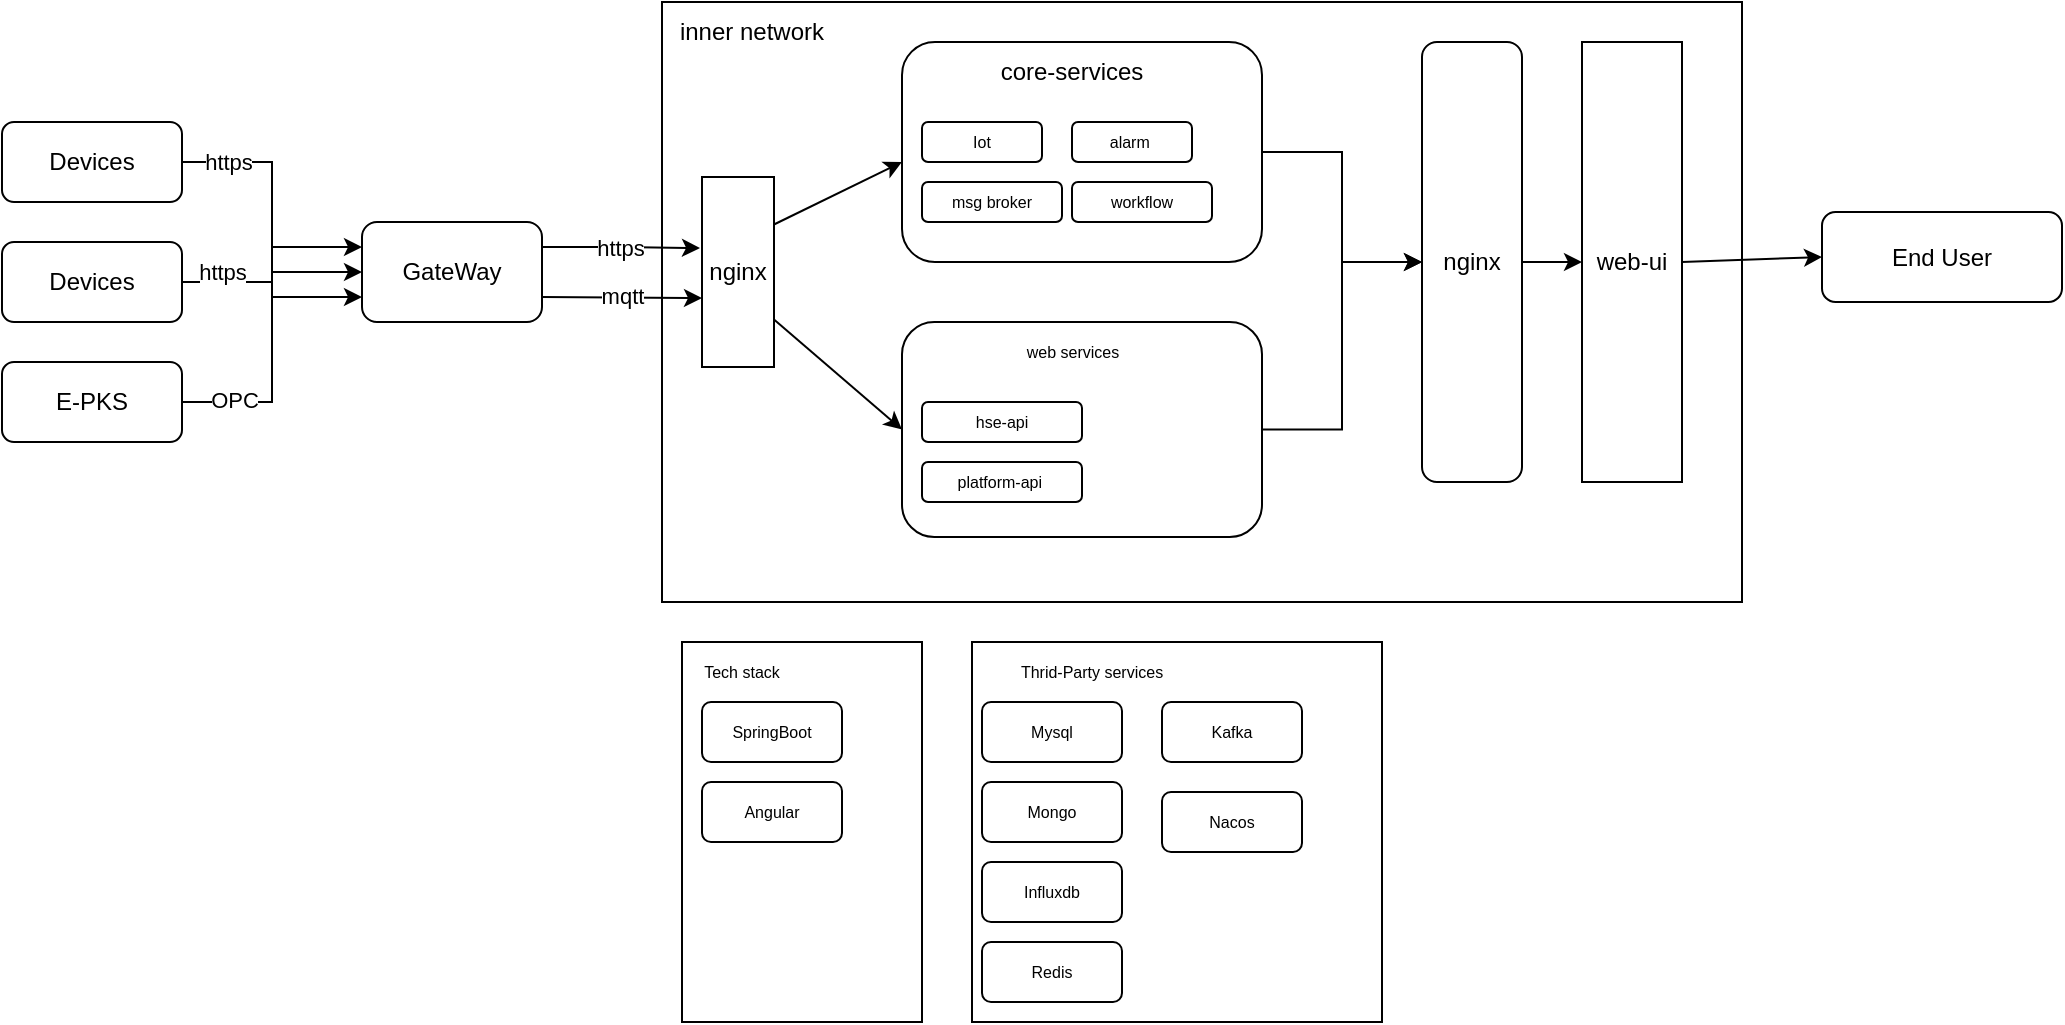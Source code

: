 <mxfile version="16.6.6" type="github">
  <diagram id="A1Lgzwckit1R-RQlCqwN" name="第 1 页">
    <mxGraphModel dx="1380" dy="749" grid="1" gridSize="10" guides="1" tooltips="1" connect="1" arrows="1" fold="1" page="0" pageScale="1" pageWidth="827" pageHeight="1169" math="0" shadow="0">
      <root>
        <mxCell id="0" />
        <mxCell id="1" parent="0" />
        <mxCell id="8FZBka5endoQ480j6mok-6" value="" style="rounded=0;whiteSpace=wrap;html=1;" vertex="1" parent="1">
          <mxGeometry x="330" y="160" width="540" height="300" as="geometry" />
        </mxCell>
        <mxCell id="8FZBka5endoQ480j6mok-13" style="edgeStyle=orthogonalEdgeStyle;rounded=0;orthogonalLoop=1;jettySize=auto;html=1;exitX=1;exitY=0.5;exitDx=0;exitDy=0;entryX=0;entryY=0.5;entryDx=0;entryDy=0;" edge="1" parent="1" source="8FZBka5endoQ480j6mok-1" target="8FZBka5endoQ480j6mok-4">
          <mxGeometry relative="1" as="geometry" />
        </mxCell>
        <mxCell id="8FZBka5endoQ480j6mok-18" value="https" style="edgeLabel;html=1;align=center;verticalAlign=middle;resizable=0;points=[];" vertex="1" connectable="0" parent="8FZBka5endoQ480j6mok-13">
          <mxGeometry x="-0.683" relative="1" as="geometry">
            <mxPoint as="offset" />
          </mxGeometry>
        </mxCell>
        <mxCell id="8FZBka5endoQ480j6mok-1" value="Devices" style="rounded=1;whiteSpace=wrap;html=1;" vertex="1" parent="1">
          <mxGeometry y="220" width="90" height="40" as="geometry" />
        </mxCell>
        <mxCell id="8FZBka5endoQ480j6mok-10" style="edgeStyle=orthogonalEdgeStyle;rounded=0;orthogonalLoop=1;jettySize=auto;html=1;exitX=1;exitY=0.5;exitDx=0;exitDy=0;entryX=0;entryY=0.75;entryDx=0;entryDy=0;" edge="1" parent="1" source="8FZBka5endoQ480j6mok-2" target="8FZBka5endoQ480j6mok-4">
          <mxGeometry relative="1" as="geometry">
            <mxPoint x="150" y="300" as="targetPoint" />
          </mxGeometry>
        </mxCell>
        <mxCell id="8FZBka5endoQ480j6mok-19" value="https" style="edgeLabel;html=1;align=center;verticalAlign=middle;resizable=0;points=[];" vertex="1" connectable="0" parent="8FZBka5endoQ480j6mok-10">
          <mxGeometry x="-0.446" y="3" relative="1" as="geometry">
            <mxPoint x="-7" y="-2" as="offset" />
          </mxGeometry>
        </mxCell>
        <mxCell id="8FZBka5endoQ480j6mok-2" value="Devices" style="rounded=1;whiteSpace=wrap;html=1;" vertex="1" parent="1">
          <mxGeometry y="280" width="90" height="40" as="geometry" />
        </mxCell>
        <mxCell id="8FZBka5endoQ480j6mok-17" style="edgeStyle=orthogonalEdgeStyle;rounded=0;orthogonalLoop=1;jettySize=auto;html=1;exitX=1;exitY=0.5;exitDx=0;exitDy=0;entryX=0;entryY=0.25;entryDx=0;entryDy=0;" edge="1" parent="1" source="8FZBka5endoQ480j6mok-3" target="8FZBka5endoQ480j6mok-4">
          <mxGeometry relative="1" as="geometry" />
        </mxCell>
        <mxCell id="8FZBka5endoQ480j6mok-20" value="OPC" style="edgeLabel;html=1;align=center;verticalAlign=middle;resizable=0;points=[];" vertex="1" connectable="0" parent="8FZBka5endoQ480j6mok-17">
          <mxGeometry x="-0.69" y="1" relative="1" as="geometry">
            <mxPoint as="offset" />
          </mxGeometry>
        </mxCell>
        <mxCell id="8FZBka5endoQ480j6mok-3" value="E-PKS" style="rounded=1;whiteSpace=wrap;html=1;" vertex="1" parent="1">
          <mxGeometry y="340" width="90" height="40" as="geometry" />
        </mxCell>
        <mxCell id="8FZBka5endoQ480j6mok-41" style="edgeStyle=orthogonalEdgeStyle;rounded=0;orthogonalLoop=1;jettySize=auto;html=1;exitX=1;exitY=0.25;exitDx=0;exitDy=0;entryX=-0.028;entryY=0.374;entryDx=0;entryDy=0;entryPerimeter=0;" edge="1" parent="1" source="8FZBka5endoQ480j6mok-4" target="8FZBka5endoQ480j6mok-39">
          <mxGeometry relative="1" as="geometry" />
        </mxCell>
        <mxCell id="8FZBka5endoQ480j6mok-43" value="https" style="edgeLabel;html=1;align=center;verticalAlign=middle;resizable=0;points=[];" vertex="1" connectable="0" parent="8FZBka5endoQ480j6mok-41">
          <mxGeometry x="-0.019" relative="1" as="geometry">
            <mxPoint as="offset" />
          </mxGeometry>
        </mxCell>
        <mxCell id="8FZBka5endoQ480j6mok-4" value="GateWay" style="rounded=1;whiteSpace=wrap;html=1;" vertex="1" parent="1">
          <mxGeometry x="180" y="270" width="90" height="50" as="geometry" />
        </mxCell>
        <mxCell id="8FZBka5endoQ480j6mok-7" value="inner network" style="text;html=1;strokeColor=none;fillColor=none;align=center;verticalAlign=middle;whiteSpace=wrap;rounded=0;" vertex="1" parent="1">
          <mxGeometry x="330" y="160" width="90" height="30" as="geometry" />
        </mxCell>
        <mxCell id="8FZBka5endoQ480j6mok-33" value="web-ui" style="rounded=0;whiteSpace=wrap;html=1;" vertex="1" parent="1">
          <mxGeometry x="790" y="180" width="50" height="220" as="geometry" />
        </mxCell>
        <mxCell id="8FZBka5endoQ480j6mok-34" value="End User" style="rounded=1;whiteSpace=wrap;html=1;" vertex="1" parent="1">
          <mxGeometry x="910" y="265" width="120" height="45" as="geometry" />
        </mxCell>
        <mxCell id="8FZBka5endoQ480j6mok-35" value="" style="endArrow=classic;html=1;rounded=0;entryX=0;entryY=0.5;entryDx=0;entryDy=0;exitX=1;exitY=0.5;exitDx=0;exitDy=0;" edge="1" parent="1" source="8FZBka5endoQ480j6mok-33" target="8FZBka5endoQ480j6mok-34">
          <mxGeometry width="50" height="50" relative="1" as="geometry">
            <mxPoint x="440" y="400" as="sourcePoint" />
            <mxPoint x="490" y="350" as="targetPoint" />
          </mxGeometry>
        </mxCell>
        <mxCell id="8FZBka5endoQ480j6mok-74" style="edgeStyle=orthogonalEdgeStyle;rounded=0;orthogonalLoop=1;jettySize=auto;html=1;exitX=1;exitY=0.5;exitDx=0;exitDy=0;entryX=0;entryY=0.5;entryDx=0;entryDy=0;fontSize=8;" edge="1" parent="1" source="8FZBka5endoQ480j6mok-36" target="8FZBka5endoQ480j6mok-33">
          <mxGeometry relative="1" as="geometry" />
        </mxCell>
        <mxCell id="8FZBka5endoQ480j6mok-36" value="nginx" style="rounded=1;whiteSpace=wrap;html=1;" vertex="1" parent="1">
          <mxGeometry x="710" y="180" width="50" height="220" as="geometry" />
        </mxCell>
        <mxCell id="8FZBka5endoQ480j6mok-39" value="nginx" style="rounded=0;whiteSpace=wrap;html=1;" vertex="1" parent="1">
          <mxGeometry x="350" y="247.5" width="36" height="95" as="geometry" />
        </mxCell>
        <mxCell id="8FZBka5endoQ480j6mok-42" value="" style="endArrow=classic;html=1;rounded=0;exitX=1;exitY=0.75;exitDx=0;exitDy=0;entryX=0;entryY=0.637;entryDx=0;entryDy=0;entryPerimeter=0;" edge="1" parent="1" source="8FZBka5endoQ480j6mok-4" target="8FZBka5endoQ480j6mok-39">
          <mxGeometry width="50" height="50" relative="1" as="geometry">
            <mxPoint x="440" y="400" as="sourcePoint" />
            <mxPoint x="490" y="350" as="targetPoint" />
          </mxGeometry>
        </mxCell>
        <mxCell id="8FZBka5endoQ480j6mok-44" value="mqtt" style="edgeLabel;html=1;align=center;verticalAlign=middle;resizable=0;points=[];" vertex="1" connectable="0" parent="8FZBka5endoQ480j6mok-42">
          <mxGeometry x="-0.0" y="1" relative="1" as="geometry">
            <mxPoint as="offset" />
          </mxGeometry>
        </mxCell>
        <mxCell id="8FZBka5endoQ480j6mok-73" style="edgeStyle=orthogonalEdgeStyle;rounded=0;orthogonalLoop=1;jettySize=auto;html=1;exitX=1;exitY=0.5;exitDx=0;exitDy=0;entryX=0;entryY=0.5;entryDx=0;entryDy=0;fontSize=8;" edge="1" parent="1" source="8FZBka5endoQ480j6mok-46" target="8FZBka5endoQ480j6mok-36">
          <mxGeometry relative="1" as="geometry" />
        </mxCell>
        <mxCell id="8FZBka5endoQ480j6mok-46" value="" style="rounded=1;whiteSpace=wrap;html=1;" vertex="1" parent="1">
          <mxGeometry x="450" y="320" width="180" height="107.5" as="geometry" />
        </mxCell>
        <mxCell id="8FZBka5endoQ480j6mok-71" style="edgeStyle=orthogonalEdgeStyle;rounded=0;orthogonalLoop=1;jettySize=auto;html=1;exitX=1;exitY=0.5;exitDx=0;exitDy=0;entryX=0;entryY=0.5;entryDx=0;entryDy=0;fontSize=8;" edge="1" parent="1" source="8FZBka5endoQ480j6mok-45" target="8FZBka5endoQ480j6mok-36">
          <mxGeometry relative="1" as="geometry" />
        </mxCell>
        <mxCell id="8FZBka5endoQ480j6mok-45" value="" style="rounded=1;whiteSpace=wrap;html=1;" vertex="1" parent="1">
          <mxGeometry x="450" y="180" width="180" height="110" as="geometry" />
        </mxCell>
        <mxCell id="8FZBka5endoQ480j6mok-50" value="web services" style="text;html=1;strokeColor=none;fillColor=none;align=center;verticalAlign=middle;whiteSpace=wrap;rounded=0;fontSize=8;" vertex="1" parent="1">
          <mxGeometry x="477.5" y="320" width="115" height="30" as="geometry" />
        </mxCell>
        <mxCell id="8FZBka5endoQ480j6mok-54" value="platform-api&amp;nbsp;" style="rounded=1;whiteSpace=wrap;html=1;fontSize=8;" vertex="1" parent="1">
          <mxGeometry x="460" y="390" width="80" height="20" as="geometry" />
        </mxCell>
        <mxCell id="8FZBka5endoQ480j6mok-56" value="hse-api" style="rounded=1;whiteSpace=wrap;html=1;fontSize=8;" vertex="1" parent="1">
          <mxGeometry x="460" y="360" width="80" height="20" as="geometry" />
        </mxCell>
        <mxCell id="8FZBka5endoQ480j6mok-58" value="&lt;span style=&quot;font-size: 12px&quot;&gt;core-services&lt;/span&gt;" style="text;html=1;strokeColor=none;fillColor=none;align=center;verticalAlign=middle;whiteSpace=wrap;rounded=0;fontSize=8;" vertex="1" parent="1">
          <mxGeometry x="480" y="180" width="110" height="30" as="geometry" />
        </mxCell>
        <mxCell id="8FZBka5endoQ480j6mok-59" value="Iot" style="rounded=1;whiteSpace=wrap;html=1;fontSize=8;" vertex="1" parent="1">
          <mxGeometry x="460" y="220" width="60" height="20" as="geometry" />
        </mxCell>
        <mxCell id="8FZBka5endoQ480j6mok-60" value="alarm&amp;nbsp;" style="rounded=1;whiteSpace=wrap;html=1;fontSize=8;" vertex="1" parent="1">
          <mxGeometry x="535" y="220" width="60" height="20" as="geometry" />
        </mxCell>
        <mxCell id="8FZBka5endoQ480j6mok-63" value="msg broker" style="rounded=1;whiteSpace=wrap;html=1;fontSize=8;" vertex="1" parent="1">
          <mxGeometry x="460" y="250" width="70" height="20" as="geometry" />
        </mxCell>
        <mxCell id="8FZBka5endoQ480j6mok-64" value="workflow" style="rounded=1;whiteSpace=wrap;html=1;fontSize=8;" vertex="1" parent="1">
          <mxGeometry x="535" y="250" width="70" height="20" as="geometry" />
        </mxCell>
        <mxCell id="8FZBka5endoQ480j6mok-69" value="" style="endArrow=classic;html=1;rounded=0;fontSize=8;exitX=1;exitY=0.25;exitDx=0;exitDy=0;" edge="1" parent="1" source="8FZBka5endoQ480j6mok-39">
          <mxGeometry width="50" height="50" relative="1" as="geometry">
            <mxPoint x="400" y="290" as="sourcePoint" />
            <mxPoint x="450" y="240" as="targetPoint" />
          </mxGeometry>
        </mxCell>
        <mxCell id="8FZBka5endoQ480j6mok-70" value="" style="endArrow=classic;html=1;rounded=0;fontSize=8;exitX=1;exitY=0.75;exitDx=0;exitDy=0;entryX=0;entryY=0.5;entryDx=0;entryDy=0;" edge="1" parent="1" source="8FZBka5endoQ480j6mok-39" target="8FZBka5endoQ480j6mok-46">
          <mxGeometry width="50" height="50" relative="1" as="geometry">
            <mxPoint x="390" y="330" as="sourcePoint" />
            <mxPoint x="440" y="280" as="targetPoint" />
          </mxGeometry>
        </mxCell>
        <mxCell id="8FZBka5endoQ480j6mok-76" value="" style="rounded=0;whiteSpace=wrap;html=1;fontSize=8;" vertex="1" parent="1">
          <mxGeometry x="340" y="480" width="120" height="190" as="geometry" />
        </mxCell>
        <mxCell id="8FZBka5endoQ480j6mok-77" value="" style="rounded=0;whiteSpace=wrap;html=1;fontSize=8;" vertex="1" parent="1">
          <mxGeometry x="485" y="480" width="205" height="190" as="geometry" />
        </mxCell>
        <mxCell id="8FZBka5endoQ480j6mok-78" value="Tech stack" style="text;html=1;strokeColor=none;fillColor=none;align=center;verticalAlign=middle;whiteSpace=wrap;rounded=0;fontSize=8;" vertex="1" parent="1">
          <mxGeometry x="340" y="480" width="60" height="30" as="geometry" />
        </mxCell>
        <mxCell id="8FZBka5endoQ480j6mok-80" value="SpringBoot" style="rounded=1;whiteSpace=wrap;html=1;fontSize=8;" vertex="1" parent="1">
          <mxGeometry x="350" y="510" width="70" height="30" as="geometry" />
        </mxCell>
        <mxCell id="8FZBka5endoQ480j6mok-81" value="Angular" style="rounded=1;whiteSpace=wrap;html=1;fontSize=8;" vertex="1" parent="1">
          <mxGeometry x="350" y="550" width="70" height="30" as="geometry" />
        </mxCell>
        <mxCell id="8FZBka5endoQ480j6mok-83" value="Thrid-Party services" style="text;html=1;strokeColor=none;fillColor=none;align=center;verticalAlign=middle;whiteSpace=wrap;rounded=0;fontSize=8;" vertex="1" parent="1">
          <mxGeometry x="490" y="480" width="110" height="30" as="geometry" />
        </mxCell>
        <mxCell id="8FZBka5endoQ480j6mok-85" value="Mysql" style="rounded=1;whiteSpace=wrap;html=1;fontSize=8;" vertex="1" parent="1">
          <mxGeometry x="490" y="510" width="70" height="30" as="geometry" />
        </mxCell>
        <mxCell id="8FZBka5endoQ480j6mok-88" value="Mongo" style="rounded=1;whiteSpace=wrap;html=1;fontSize=8;" vertex="1" parent="1">
          <mxGeometry x="490" y="550" width="70" height="30" as="geometry" />
        </mxCell>
        <mxCell id="8FZBka5endoQ480j6mok-89" value="Influxdb" style="rounded=1;whiteSpace=wrap;html=1;fontSize=8;" vertex="1" parent="1">
          <mxGeometry x="490" y="590" width="70" height="30" as="geometry" />
        </mxCell>
        <mxCell id="8FZBka5endoQ480j6mok-90" value="Redis" style="rounded=1;whiteSpace=wrap;html=1;fontSize=8;" vertex="1" parent="1">
          <mxGeometry x="490" y="630" width="70" height="30" as="geometry" />
        </mxCell>
        <mxCell id="8FZBka5endoQ480j6mok-91" value="Kafka" style="rounded=1;whiteSpace=wrap;html=1;fontSize=8;" vertex="1" parent="1">
          <mxGeometry x="580" y="510" width="70" height="30" as="geometry" />
        </mxCell>
        <mxCell id="8FZBka5endoQ480j6mok-92" value="Nacos" style="rounded=1;whiteSpace=wrap;html=1;fontSize=8;" vertex="1" parent="1">
          <mxGeometry x="580" y="555" width="70" height="30" as="geometry" />
        </mxCell>
      </root>
    </mxGraphModel>
  </diagram>
</mxfile>

